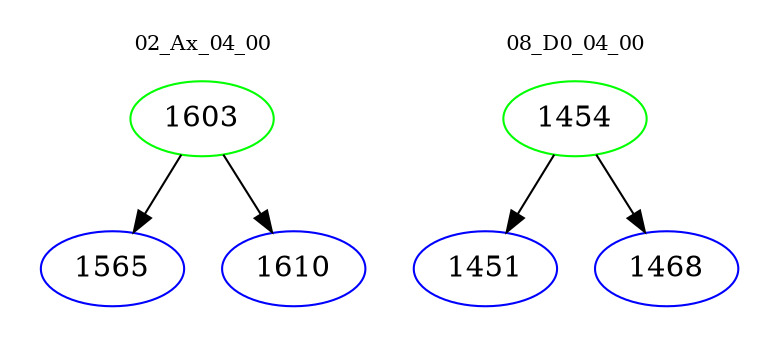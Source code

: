 digraph{
subgraph cluster_0 {
color = white
label = "02_Ax_04_00";
fontsize=10;
T0_1603 [label="1603", color="green"]
T0_1603 -> T0_1565 [color="black"]
T0_1565 [label="1565", color="blue"]
T0_1603 -> T0_1610 [color="black"]
T0_1610 [label="1610", color="blue"]
}
subgraph cluster_1 {
color = white
label = "08_D0_04_00";
fontsize=10;
T1_1454 [label="1454", color="green"]
T1_1454 -> T1_1451 [color="black"]
T1_1451 [label="1451", color="blue"]
T1_1454 -> T1_1468 [color="black"]
T1_1468 [label="1468", color="blue"]
}
}
